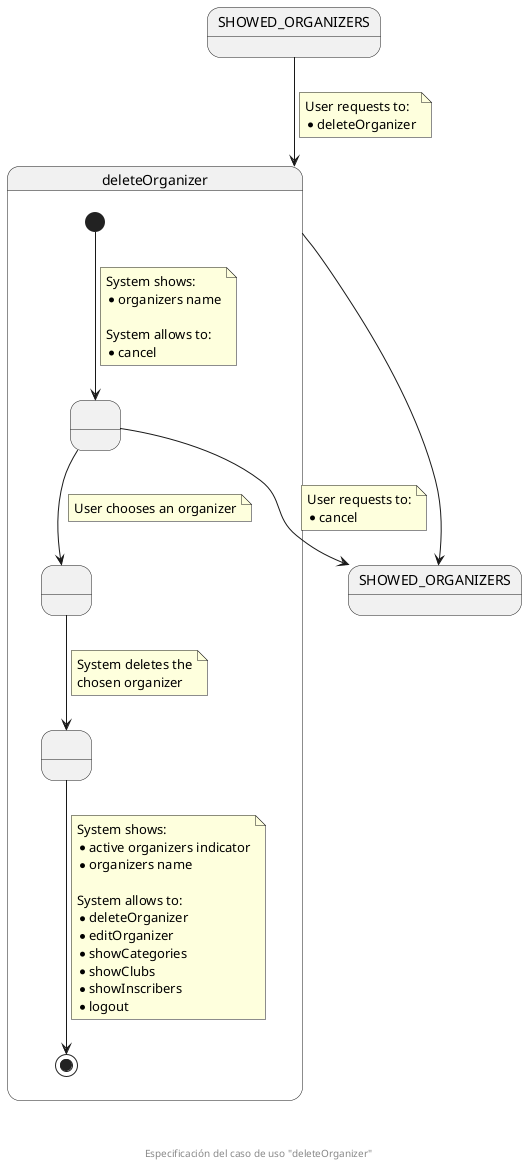 @startuml
state SHOWED_ORGANIZERS
state "SHOWED_ORGANIZERS" as SHOWED_ORGANIZERS_F
state deleteOrganizer {
  state " " as SHOWED_ORGANIZERS_TO_BE_DELETED
  state " " as CHOSEN_ORGANIZER
  state " " as ORGANIZER_DELETED

  [*] --> SHOWED_ORGANIZERS_TO_BE_DELETED
  note on link
    System shows:
    * organizers name

    System allows to:
    * cancel
  end note
  
  SHOWED_ORGANIZERS_TO_BE_DELETED --> CHOSEN_ORGANIZER
  note on link
    User chooses an organizer
  end note

  SHOWED_ORGANIZERS_TO_BE_DELETED --> SHOWED_ORGANIZERS_F
  note on link
    User requests to:
    * cancel
  end note

  CHOSEN_ORGANIZER --> ORGANIZER_DELETED
  note on link
    System deletes the
    chosen organizer
  end note

  ORGANIZER_DELETED --> [*]
  note on link
    System shows:
    * active organizers indicator
    * organizers name

    System allows to:
    * deleteOrganizer
    * editOrganizer
    * showCategories
    * showClubs
    * showInscribers
    * logout
  end note
}

SHOWED_ORGANIZERS --> deleteOrganizer
note on link
  User requests to:
  * deleteOrganizer
end note

deleteOrganizer --> SHOWED_ORGANIZERS_F

footer \n\n\n Especificación del caso de uso "deleteOrganizer"
@enduml
